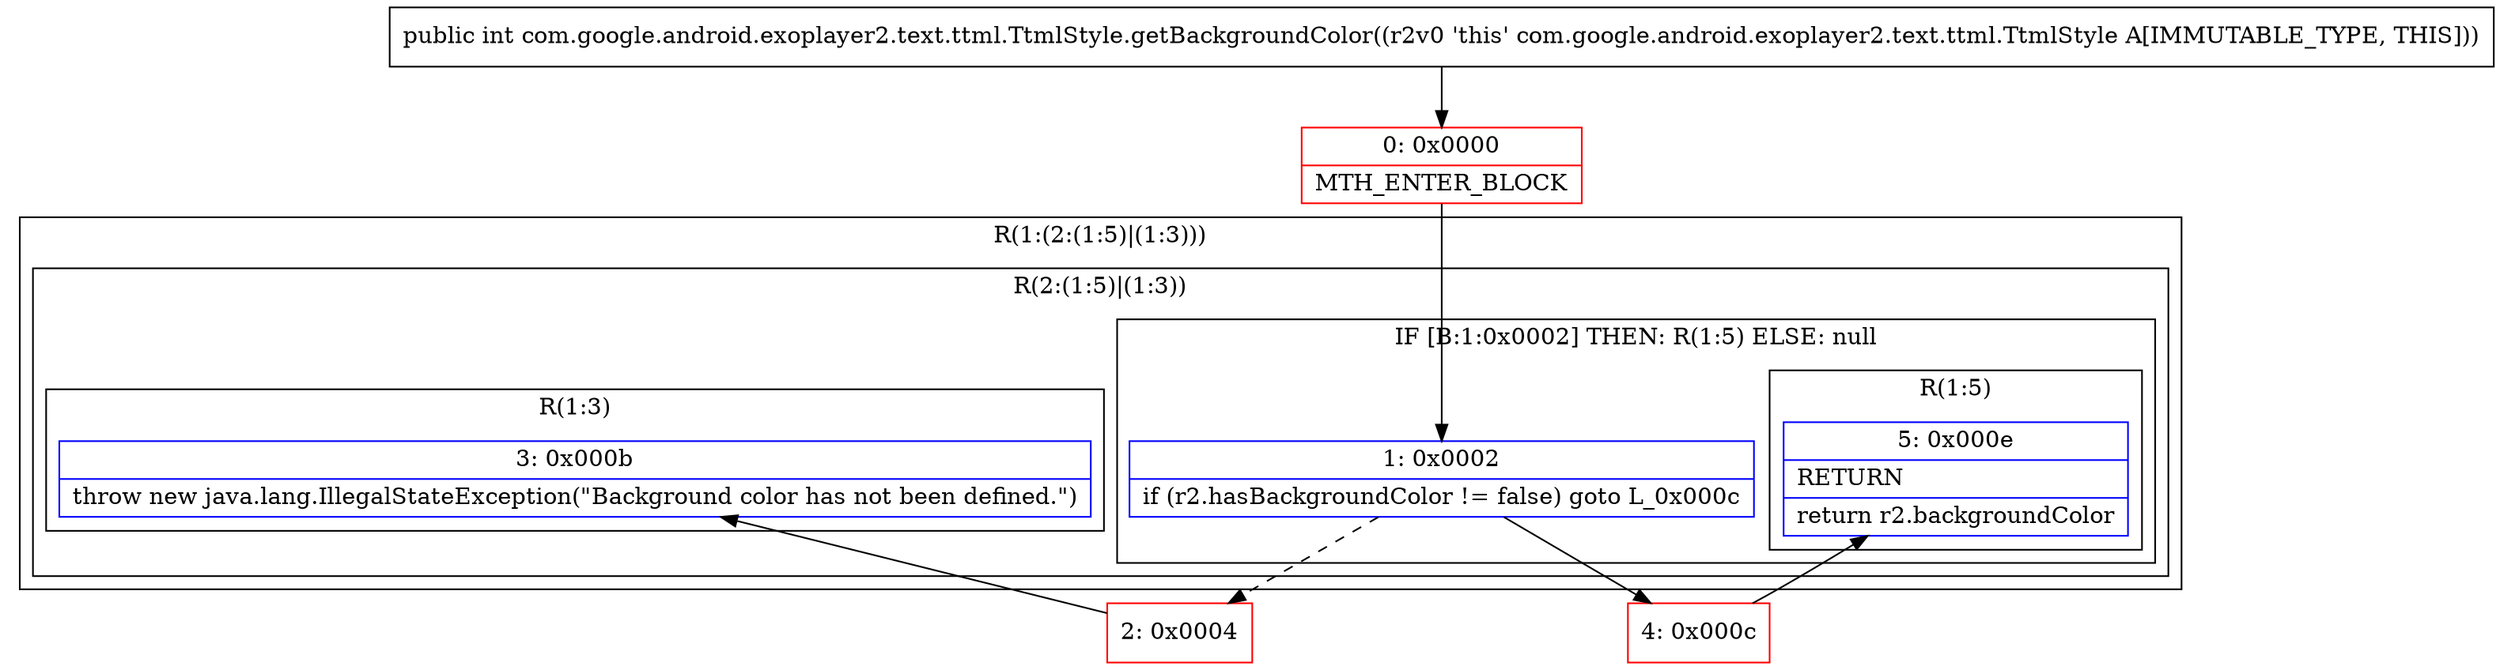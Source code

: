 digraph "CFG forcom.google.android.exoplayer2.text.ttml.TtmlStyle.getBackgroundColor()I" {
subgraph cluster_Region_1408072448 {
label = "R(1:(2:(1:5)|(1:3)))";
node [shape=record,color=blue];
subgraph cluster_Region_2077101192 {
label = "R(2:(1:5)|(1:3))";
node [shape=record,color=blue];
subgraph cluster_IfRegion_1971264924 {
label = "IF [B:1:0x0002] THEN: R(1:5) ELSE: null";
node [shape=record,color=blue];
Node_1 [shape=record,label="{1\:\ 0x0002|if (r2.hasBackgroundColor != false) goto L_0x000c\l}"];
subgraph cluster_Region_462288522 {
label = "R(1:5)";
node [shape=record,color=blue];
Node_5 [shape=record,label="{5\:\ 0x000e|RETURN\l|return r2.backgroundColor\l}"];
}
}
subgraph cluster_Region_595635072 {
label = "R(1:3)";
node [shape=record,color=blue];
Node_3 [shape=record,label="{3\:\ 0x000b|throw new java.lang.IllegalStateException(\"Background color has not been defined.\")\l}"];
}
}
}
Node_0 [shape=record,color=red,label="{0\:\ 0x0000|MTH_ENTER_BLOCK\l}"];
Node_2 [shape=record,color=red,label="{2\:\ 0x0004}"];
Node_4 [shape=record,color=red,label="{4\:\ 0x000c}"];
MethodNode[shape=record,label="{public int com.google.android.exoplayer2.text.ttml.TtmlStyle.getBackgroundColor((r2v0 'this' com.google.android.exoplayer2.text.ttml.TtmlStyle A[IMMUTABLE_TYPE, THIS])) }"];
MethodNode -> Node_0;
Node_1 -> Node_2[style=dashed];
Node_1 -> Node_4;
Node_0 -> Node_1;
Node_2 -> Node_3;
Node_4 -> Node_5;
}

